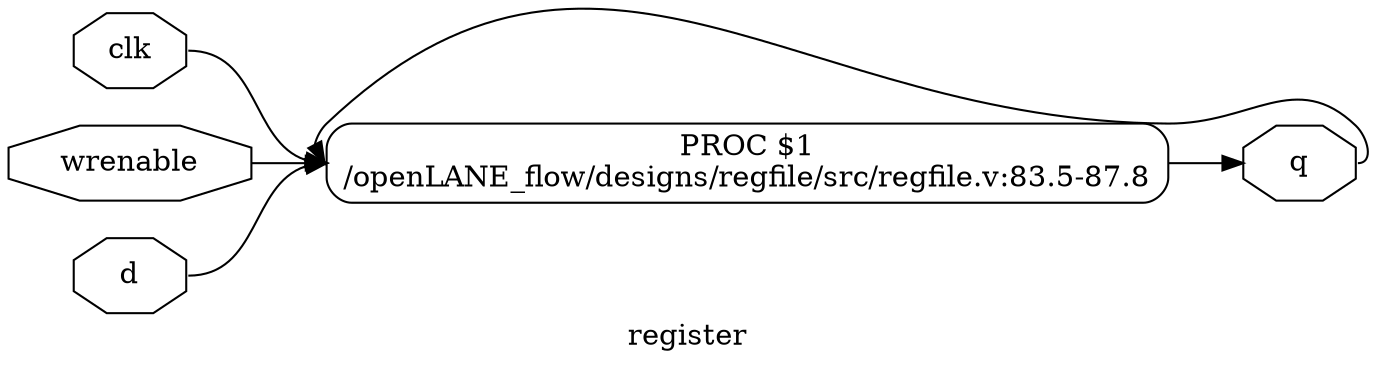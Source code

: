 digraph "register" {
label="register";
rankdir="LR";
remincross=true;
n2 [ shape=octagon, label="clk", color="black", fontcolor="black" ];
n3 [ shape=octagon, label="wrenable", color="black", fontcolor="black" ];
n4 [ shape=octagon, label="d", color="black", fontcolor="black" ];
n5 [ shape=octagon, label="q", color="black", fontcolor="black" ];
p0 [shape=box, style=rounded, label="PROC $1\n/openLANE_flow/designs/regfile/src/regfile.v:83.5-87.8"];
n2:e -> p0:w [color="black", label=""];
n3:e -> p0:w [color="black", label=""];
n4:e -> p0:w [color="black", label=""];
p0:e -> n5:w [color="black", label=""];
n5:e -> p0:w [color="black", label=""];
}
